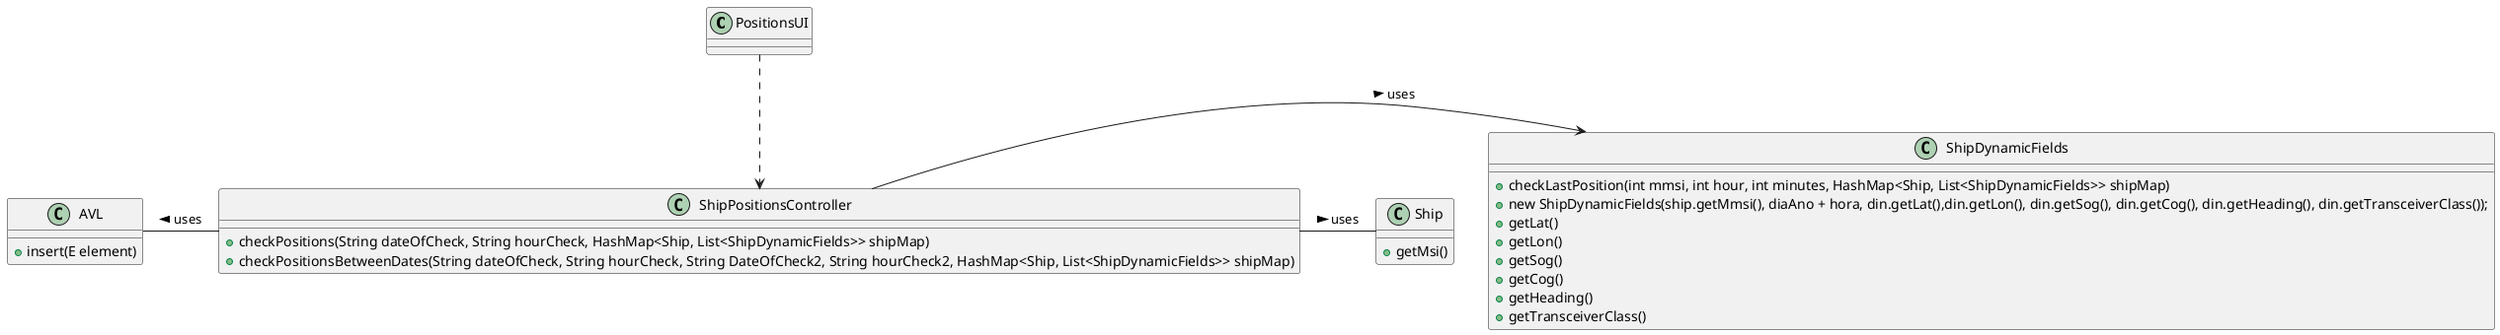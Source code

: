 @startuml
'https://plantuml.com/use-case-diagram

class PositionsUI{
}

class ShipPositionsController{
+ checkPositions(String dateOfCheck, String hourCheck, HashMap<Ship, List<ShipDynamicFields>> shipMap)
+checkPositionsBetweenDates(String dateOfCheck, String hourCheck, String DateOfCheck2, String hourCheck2, HashMap<Ship, List<ShipDynamicFields>> shipMap)
}


class ShipDynamicFields{
+checkLastPosition(int mmsi, int hour, int minutes, HashMap<Ship, List<ShipDynamicFields>> shipMap)
+new ShipDynamicFields(ship.getMmsi(), diaAno + hora, din.getLat(),din.getLon(), din.getSog(), din.getCog(), din.getHeading(), din.getTransceiverClass());
+ getLat()
+ getLon()
+ getSog()
+ getCog()
+ getHeading()
+ getTransceiverClass()
}

class AVL{
+ insert(E element)
}

 class Ship{
+ getMsi()
}
PositionsUI ..> ShipPositionsController
ShipPositionsController -> ShipDynamicFields :> uses
ShipPositionsController -left- AVL :> uses
ShipPositionsController -right- Ship :> uses
@enduml